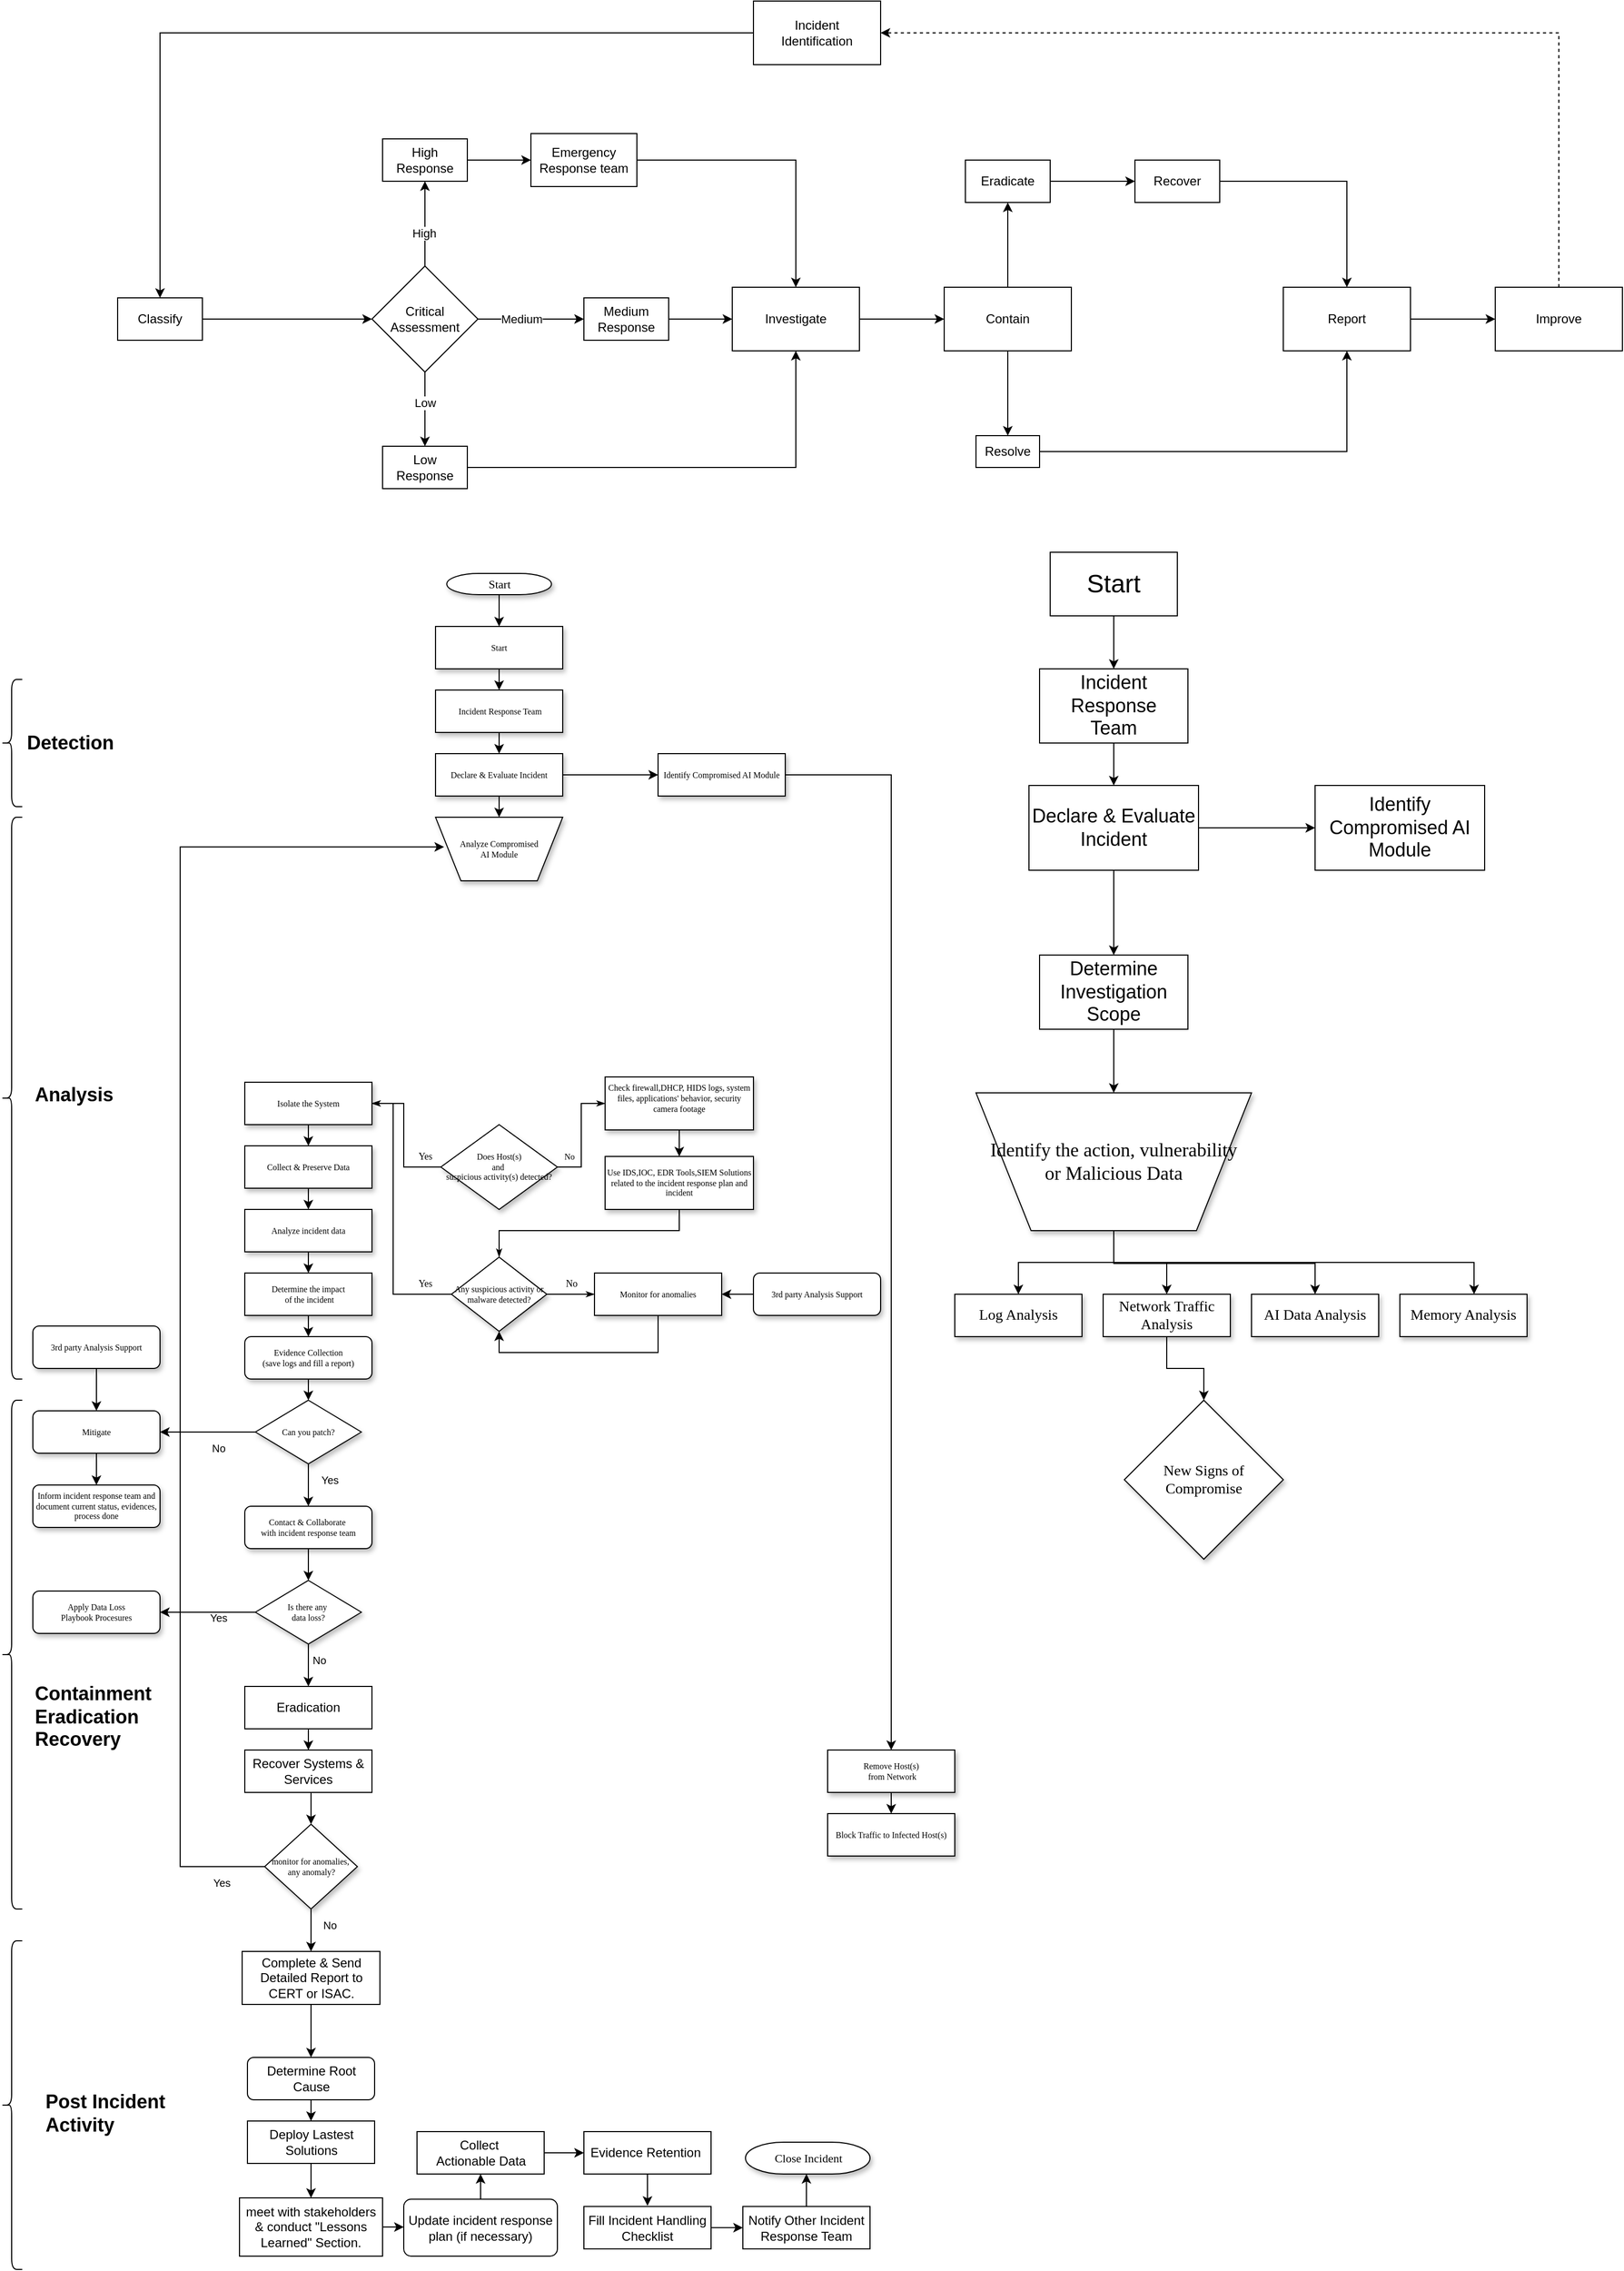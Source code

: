 <mxfile version="22.1.5" type="github">
  <diagram name="Page-1" id="3oRTwqISSOKy9MOM9xWJ">
    <mxGraphModel dx="1771" dy="1481" grid="1" gridSize="10" guides="1" tooltips="1" connect="1" arrows="1" fold="1" page="1" pageScale="1" pageWidth="850" pageHeight="1100" math="0" shadow="0">
      <root>
        <mxCell id="0" />
        <mxCell id="1" parent="0" />
        <mxCell id="lcPYuuhz_WvnnKhGVCEH-3" value="" style="edgeStyle=orthogonalEdgeStyle;rounded=0;orthogonalLoop=1;jettySize=auto;html=1;" edge="1" parent="1" source="lcPYuuhz_WvnnKhGVCEH-1" target="lcPYuuhz_WvnnKhGVCEH-2">
          <mxGeometry relative="1" as="geometry" />
        </mxCell>
        <mxCell id="lcPYuuhz_WvnnKhGVCEH-1" value="Classify" style="rounded=0;whiteSpace=wrap;html=1;" vertex="1" parent="1">
          <mxGeometry x="40" y="-170" width="80" height="40" as="geometry" />
        </mxCell>
        <mxCell id="lcPYuuhz_WvnnKhGVCEH-5" value="" style="edgeStyle=orthogonalEdgeStyle;rounded=0;orthogonalLoop=1;jettySize=auto;html=1;" edge="1" parent="1" source="lcPYuuhz_WvnnKhGVCEH-2" target="lcPYuuhz_WvnnKhGVCEH-4">
          <mxGeometry relative="1" as="geometry" />
        </mxCell>
        <mxCell id="lcPYuuhz_WvnnKhGVCEH-8" value="High" style="edgeLabel;html=1;align=center;verticalAlign=middle;resizable=0;points=[];" vertex="1" connectable="0" parent="lcPYuuhz_WvnnKhGVCEH-5">
          <mxGeometry x="-0.225" y="1" relative="1" as="geometry">
            <mxPoint as="offset" />
          </mxGeometry>
        </mxCell>
        <mxCell id="lcPYuuhz_WvnnKhGVCEH-10" value="" style="edgeStyle=orthogonalEdgeStyle;rounded=0;orthogonalLoop=1;jettySize=auto;html=1;" edge="1" parent="1" source="lcPYuuhz_WvnnKhGVCEH-2" target="lcPYuuhz_WvnnKhGVCEH-9">
          <mxGeometry relative="1" as="geometry" />
        </mxCell>
        <mxCell id="lcPYuuhz_WvnnKhGVCEH-11" value="Medium" style="edgeLabel;html=1;align=center;verticalAlign=middle;resizable=0;points=[];" vertex="1" connectable="0" parent="lcPYuuhz_WvnnKhGVCEH-10">
          <mxGeometry x="-0.33" y="-1" relative="1" as="geometry">
            <mxPoint x="7" y="-1" as="offset" />
          </mxGeometry>
        </mxCell>
        <mxCell id="lcPYuuhz_WvnnKhGVCEH-15" value="" style="edgeStyle=orthogonalEdgeStyle;rounded=0;orthogonalLoop=1;jettySize=auto;html=1;" edge="1" parent="1" source="lcPYuuhz_WvnnKhGVCEH-2" target="lcPYuuhz_WvnnKhGVCEH-14">
          <mxGeometry relative="1" as="geometry" />
        </mxCell>
        <mxCell id="lcPYuuhz_WvnnKhGVCEH-16" value="Low" style="edgeLabel;html=1;align=center;verticalAlign=middle;resizable=0;points=[];" vertex="1" connectable="0" parent="lcPYuuhz_WvnnKhGVCEH-15">
          <mxGeometry x="-0.174" relative="1" as="geometry">
            <mxPoint as="offset" />
          </mxGeometry>
        </mxCell>
        <mxCell id="lcPYuuhz_WvnnKhGVCEH-2" value="Critical Assessment" style="rhombus;whiteSpace=wrap;html=1;rounded=0;" vertex="1" parent="1">
          <mxGeometry x="280" y="-200" width="100" height="100" as="geometry" />
        </mxCell>
        <mxCell id="lcPYuuhz_WvnnKhGVCEH-7" value="" style="edgeStyle=orthogonalEdgeStyle;rounded=0;orthogonalLoop=1;jettySize=auto;html=1;" edge="1" parent="1" source="lcPYuuhz_WvnnKhGVCEH-4" target="lcPYuuhz_WvnnKhGVCEH-6">
          <mxGeometry relative="1" as="geometry" />
        </mxCell>
        <mxCell id="lcPYuuhz_WvnnKhGVCEH-4" value="High Response" style="whiteSpace=wrap;html=1;rounded=0;" vertex="1" parent="1">
          <mxGeometry x="290" y="-320" width="80" height="40" as="geometry" />
        </mxCell>
        <mxCell id="lcPYuuhz_WvnnKhGVCEH-19" style="edgeStyle=orthogonalEdgeStyle;rounded=0;orthogonalLoop=1;jettySize=auto;html=1;entryX=0.5;entryY=0;entryDx=0;entryDy=0;" edge="1" parent="1" source="lcPYuuhz_WvnnKhGVCEH-6" target="lcPYuuhz_WvnnKhGVCEH-17">
          <mxGeometry relative="1" as="geometry" />
        </mxCell>
        <mxCell id="lcPYuuhz_WvnnKhGVCEH-6" value="Emergency Response team" style="whiteSpace=wrap;html=1;rounded=0;" vertex="1" parent="1">
          <mxGeometry x="430" y="-325" width="100" height="50" as="geometry" />
        </mxCell>
        <mxCell id="lcPYuuhz_WvnnKhGVCEH-18" value="" style="edgeStyle=orthogonalEdgeStyle;rounded=0;orthogonalLoop=1;jettySize=auto;html=1;" edge="1" parent="1" source="lcPYuuhz_WvnnKhGVCEH-9" target="lcPYuuhz_WvnnKhGVCEH-17">
          <mxGeometry relative="1" as="geometry" />
        </mxCell>
        <mxCell id="lcPYuuhz_WvnnKhGVCEH-9" value="Medium Response" style="whiteSpace=wrap;html=1;rounded=0;" vertex="1" parent="1">
          <mxGeometry x="480" y="-170" width="80" height="40" as="geometry" />
        </mxCell>
        <mxCell id="lcPYuuhz_WvnnKhGVCEH-20" style="edgeStyle=orthogonalEdgeStyle;rounded=0;orthogonalLoop=1;jettySize=auto;html=1;entryX=0.5;entryY=1;entryDx=0;entryDy=0;" edge="1" parent="1" source="lcPYuuhz_WvnnKhGVCEH-14" target="lcPYuuhz_WvnnKhGVCEH-17">
          <mxGeometry relative="1" as="geometry" />
        </mxCell>
        <mxCell id="lcPYuuhz_WvnnKhGVCEH-14" value="Low Response" style="whiteSpace=wrap;html=1;rounded=0;" vertex="1" parent="1">
          <mxGeometry x="290" y="-30" width="80" height="40" as="geometry" />
        </mxCell>
        <mxCell id="lcPYuuhz_WvnnKhGVCEH-22" value="" style="edgeStyle=orthogonalEdgeStyle;rounded=0;orthogonalLoop=1;jettySize=auto;html=1;" edge="1" parent="1" source="lcPYuuhz_WvnnKhGVCEH-17" target="lcPYuuhz_WvnnKhGVCEH-21">
          <mxGeometry relative="1" as="geometry" />
        </mxCell>
        <mxCell id="lcPYuuhz_WvnnKhGVCEH-17" value="Investigate" style="whiteSpace=wrap;html=1;rounded=0;" vertex="1" parent="1">
          <mxGeometry x="620" y="-180" width="120" height="60" as="geometry" />
        </mxCell>
        <mxCell id="lcPYuuhz_WvnnKhGVCEH-24" value="" style="edgeStyle=orthogonalEdgeStyle;rounded=0;orthogonalLoop=1;jettySize=auto;html=1;" edge="1" parent="1" source="lcPYuuhz_WvnnKhGVCEH-21" target="lcPYuuhz_WvnnKhGVCEH-23">
          <mxGeometry relative="1" as="geometry" />
        </mxCell>
        <mxCell id="lcPYuuhz_WvnnKhGVCEH-26" value="" style="edgeStyle=orthogonalEdgeStyle;rounded=0;orthogonalLoop=1;jettySize=auto;html=1;" edge="1" parent="1" source="lcPYuuhz_WvnnKhGVCEH-21" target="lcPYuuhz_WvnnKhGVCEH-25">
          <mxGeometry relative="1" as="geometry" />
        </mxCell>
        <mxCell id="lcPYuuhz_WvnnKhGVCEH-21" value="Contain" style="whiteSpace=wrap;html=1;rounded=0;" vertex="1" parent="1">
          <mxGeometry x="820" y="-180" width="120" height="60" as="geometry" />
        </mxCell>
        <mxCell id="lcPYuuhz_WvnnKhGVCEH-31" value="" style="edgeStyle=orthogonalEdgeStyle;rounded=0;orthogonalLoop=1;jettySize=auto;html=1;" edge="1" parent="1" source="lcPYuuhz_WvnnKhGVCEH-23" target="lcPYuuhz_WvnnKhGVCEH-30">
          <mxGeometry relative="1" as="geometry" />
        </mxCell>
        <mxCell id="lcPYuuhz_WvnnKhGVCEH-23" value="Eradicate" style="whiteSpace=wrap;html=1;rounded=0;" vertex="1" parent="1">
          <mxGeometry x="840" y="-300" width="80" height="40" as="geometry" />
        </mxCell>
        <mxCell id="lcPYuuhz_WvnnKhGVCEH-28" value="" style="edgeStyle=orthogonalEdgeStyle;rounded=0;orthogonalLoop=1;jettySize=auto;html=1;" edge="1" parent="1" source="lcPYuuhz_WvnnKhGVCEH-25" target="lcPYuuhz_WvnnKhGVCEH-27">
          <mxGeometry relative="1" as="geometry" />
        </mxCell>
        <mxCell id="lcPYuuhz_WvnnKhGVCEH-25" value="Resolve" style="whiteSpace=wrap;html=1;rounded=0;" vertex="1" parent="1">
          <mxGeometry x="850" y="-40" width="60" height="30" as="geometry" />
        </mxCell>
        <mxCell id="lcPYuuhz_WvnnKhGVCEH-34" value="" style="edgeStyle=orthogonalEdgeStyle;rounded=0;orthogonalLoop=1;jettySize=auto;html=1;" edge="1" parent="1" source="lcPYuuhz_WvnnKhGVCEH-27" target="lcPYuuhz_WvnnKhGVCEH-33">
          <mxGeometry relative="1" as="geometry" />
        </mxCell>
        <mxCell id="lcPYuuhz_WvnnKhGVCEH-27" value="Report" style="whiteSpace=wrap;html=1;rounded=0;" vertex="1" parent="1">
          <mxGeometry x="1140" y="-180" width="120" height="60" as="geometry" />
        </mxCell>
        <mxCell id="lcPYuuhz_WvnnKhGVCEH-32" style="edgeStyle=orthogonalEdgeStyle;rounded=0;orthogonalLoop=1;jettySize=auto;html=1;entryX=0.5;entryY=0;entryDx=0;entryDy=0;" edge="1" parent="1" source="lcPYuuhz_WvnnKhGVCEH-30" target="lcPYuuhz_WvnnKhGVCEH-27">
          <mxGeometry relative="1" as="geometry" />
        </mxCell>
        <mxCell id="lcPYuuhz_WvnnKhGVCEH-30" value="Recover" style="whiteSpace=wrap;html=1;rounded=0;" vertex="1" parent="1">
          <mxGeometry x="1000" y="-300" width="80" height="40" as="geometry" />
        </mxCell>
        <mxCell id="lcPYuuhz_WvnnKhGVCEH-36" value="" style="edgeStyle=orthogonalEdgeStyle;rounded=0;orthogonalLoop=1;jettySize=auto;html=1;dashed=1;" edge="1" parent="1" source="lcPYuuhz_WvnnKhGVCEH-33" target="lcPYuuhz_WvnnKhGVCEH-35">
          <mxGeometry relative="1" as="geometry">
            <Array as="points">
              <mxPoint x="1400" y="-420" />
            </Array>
          </mxGeometry>
        </mxCell>
        <mxCell id="lcPYuuhz_WvnnKhGVCEH-33" value="Improve" style="whiteSpace=wrap;html=1;rounded=0;" vertex="1" parent="1">
          <mxGeometry x="1340" y="-180" width="120" height="60" as="geometry" />
        </mxCell>
        <mxCell id="lcPYuuhz_WvnnKhGVCEH-37" style="edgeStyle=orthogonalEdgeStyle;rounded=0;orthogonalLoop=1;jettySize=auto;html=1;entryX=0.5;entryY=0;entryDx=0;entryDy=0;" edge="1" parent="1" source="lcPYuuhz_WvnnKhGVCEH-35" target="lcPYuuhz_WvnnKhGVCEH-1">
          <mxGeometry relative="1" as="geometry" />
        </mxCell>
        <mxCell id="lcPYuuhz_WvnnKhGVCEH-35" value="Incident &lt;br&gt;Identification" style="whiteSpace=wrap;html=1;rounded=0;" vertex="1" parent="1">
          <mxGeometry x="640" y="-450" width="120" height="60" as="geometry" />
        </mxCell>
        <mxCell id="lcPYuuhz_WvnnKhGVCEH-161" style="edgeStyle=orthogonalEdgeStyle;rounded=0;orthogonalLoop=1;jettySize=auto;html=1;exitX=0.5;exitY=1;exitDx=0;exitDy=0;" edge="1" parent="1" source="lcPYuuhz_WvnnKhGVCEH-39" target="lcPYuuhz_WvnnKhGVCEH-106">
          <mxGeometry relative="1" as="geometry">
            <mxPoint x="1130" y="740" as="sourcePoint" />
          </mxGeometry>
        </mxCell>
        <mxCell id="lcPYuuhz_WvnnKhGVCEH-39" value="&lt;font style=&quot;font-size: 18px;&quot;&gt;Identify the action, vulnerability &lt;br&gt;or Malicious Data&lt;/font&gt;" style="shape=trapezoid;whiteSpace=wrap;html=1;rounded=0;shadow=1;labelBackgroundColor=none;strokeWidth=1;fontFamily=Verdana;fontSize=8;align=center;flipV=1;" vertex="1" parent="1">
          <mxGeometry x="850" y="580" width="260" height="130" as="geometry" />
        </mxCell>
        <mxCell id="lcPYuuhz_WvnnKhGVCEH-40" style="edgeStyle=orthogonalEdgeStyle;rounded=0;orthogonalLoop=1;jettySize=auto;html=1;exitX=0.5;exitY=1;exitDx=0;exitDy=0;entryX=0.5;entryY=0;entryDx=0;entryDy=0;" edge="1" parent="1" source="lcPYuuhz_WvnnKhGVCEH-41" target="lcPYuuhz_WvnnKhGVCEH-44">
          <mxGeometry relative="1" as="geometry" />
        </mxCell>
        <mxCell id="lcPYuuhz_WvnnKhGVCEH-41" value="&amp;nbsp;Incident Response Team" style="rounded=0;whiteSpace=wrap;html=1;shadow=1;labelBackgroundColor=none;strokeWidth=1;fontFamily=Verdana;fontSize=8;align=center;" vertex="1" parent="1">
          <mxGeometry x="340" y="200" width="120" height="40" as="geometry" />
        </mxCell>
        <mxCell id="lcPYuuhz_WvnnKhGVCEH-42" style="edgeStyle=orthogonalEdgeStyle;rounded=0;orthogonalLoop=1;jettySize=auto;html=1;exitX=0.5;exitY=1;exitDx=0;exitDy=0;entryX=0.5;entryY=0;entryDx=0;entryDy=0;" edge="1" parent="1" source="lcPYuuhz_WvnnKhGVCEH-44" target="lcPYuuhz_WvnnKhGVCEH-117">
          <mxGeometry relative="1" as="geometry" />
        </mxCell>
        <mxCell id="lcPYuuhz_WvnnKhGVCEH-43" style="edgeStyle=orthogonalEdgeStyle;rounded=0;orthogonalLoop=1;jettySize=auto;html=1;exitX=1;exitY=0.5;exitDx=0;exitDy=0;entryX=0;entryY=0.5;entryDx=0;entryDy=0;" edge="1" parent="1" source="lcPYuuhz_WvnnKhGVCEH-44" target="lcPYuuhz_WvnnKhGVCEH-121">
          <mxGeometry relative="1" as="geometry" />
        </mxCell>
        <mxCell id="lcPYuuhz_WvnnKhGVCEH-44" value="Declare &amp;amp; Evaluate Incident" style="whiteSpace=wrap;html=1;rounded=0;shadow=1;labelBackgroundColor=none;strokeWidth=1;fontFamily=Verdana;fontSize=8;align=center;" vertex="1" parent="1">
          <mxGeometry x="340" y="260" width="120" height="40" as="geometry" />
        </mxCell>
        <mxCell id="lcPYuuhz_WvnnKhGVCEH-45" value="No" style="edgeStyle=orthogonalEdgeStyle;rounded=0;html=1;labelBackgroundColor=none;startSize=5;endArrow=classicThin;endFill=1;endSize=5;jettySize=auto;orthogonalLoop=1;strokeWidth=1;fontFamily=Verdana;fontSize=8" edge="1" parent="1" source="lcPYuuhz_WvnnKhGVCEH-46" target="lcPYuuhz_WvnnKhGVCEH-49">
          <mxGeometry x="-0.8" y="10" relative="1" as="geometry">
            <mxPoint as="offset" />
          </mxGeometry>
        </mxCell>
        <mxCell id="lcPYuuhz_WvnnKhGVCEH-46" value="Does Host(s) &lt;br&gt;and&amp;nbsp;&lt;br&gt;suspicious activity(s) detected?" style="rhombus;whiteSpace=wrap;html=1;rounded=0;shadow=1;labelBackgroundColor=none;strokeWidth=1;fontFamily=Verdana;fontSize=8;align=center;" vertex="1" parent="1">
          <mxGeometry x="345" y="610" width="110" height="80" as="geometry" />
        </mxCell>
        <mxCell id="lcPYuuhz_WvnnKhGVCEH-47" style="edgeStyle=orthogonalEdgeStyle;rounded=0;html=1;labelBackgroundColor=none;startSize=5;endArrow=classicThin;endFill=1;endSize=5;jettySize=auto;orthogonalLoop=1;strokeWidth=1;fontFamily=Verdana;fontSize=8;exitX=0.5;exitY=1;exitDx=0;exitDy=0;entryX=0.5;entryY=0;entryDx=0;entryDy=0;" edge="1" parent="1" source="lcPYuuhz_WvnnKhGVCEH-126" target="lcPYuuhz_WvnnKhGVCEH-52">
          <mxGeometry relative="1" as="geometry">
            <Array as="points">
              <mxPoint x="570" y="710" />
              <mxPoint x="400" y="710" />
            </Array>
          </mxGeometry>
        </mxCell>
        <mxCell id="lcPYuuhz_WvnnKhGVCEH-48" style="edgeStyle=orthogonalEdgeStyle;rounded=0;orthogonalLoop=1;jettySize=auto;html=1;exitX=0.5;exitY=1;exitDx=0;exitDy=0;entryX=0.5;entryY=0;entryDx=0;entryDy=0;" edge="1" parent="1" source="lcPYuuhz_WvnnKhGVCEH-49" target="lcPYuuhz_WvnnKhGVCEH-126">
          <mxGeometry relative="1" as="geometry" />
        </mxCell>
        <mxCell id="lcPYuuhz_WvnnKhGVCEH-49" value="Check firewall,DHCP, HIDS logs, system files, applications&#39; behavior, security camera footage&lt;div&gt;&lt;br&gt;&lt;/div&gt;" style="whiteSpace=wrap;html=1;rounded=0;shadow=1;labelBackgroundColor=none;strokeWidth=1;fontFamily=Verdana;fontSize=8;align=center;" vertex="1" parent="1">
          <mxGeometry x="500" y="565" width="140" height="50" as="geometry" />
        </mxCell>
        <mxCell id="lcPYuuhz_WvnnKhGVCEH-50" value="&lt;font style=&quot;font-size: 9px;&quot;&gt;No&lt;/font&gt;" style="edgeStyle=orthogonalEdgeStyle;rounded=0;html=1;labelBackgroundColor=none;startSize=5;endArrow=classicThin;endFill=1;endSize=5;jettySize=auto;orthogonalLoop=1;strokeWidth=1;fontFamily=Verdana;fontSize=8" edge="1" parent="1" source="lcPYuuhz_WvnnKhGVCEH-52" target="lcPYuuhz_WvnnKhGVCEH-54">
          <mxGeometry y="10" relative="1" as="geometry">
            <mxPoint as="offset" />
          </mxGeometry>
        </mxCell>
        <mxCell id="lcPYuuhz_WvnnKhGVCEH-51" value="&lt;font style=&quot;font-size: 9px;&quot;&gt;Yes&lt;/font&gt;" style="edgeStyle=orthogonalEdgeStyle;rounded=0;html=1;labelBackgroundColor=none;startSize=5;endArrow=classicThin;endFill=1;endSize=5;jettySize=auto;orthogonalLoop=1;strokeWidth=1;fontFamily=Verdana;fontSize=8;entryX=1;entryY=0.5;entryDx=0;entryDy=0;exitX=0;exitY=0.5;exitDx=0;exitDy=0;" edge="1" parent="1" source="lcPYuuhz_WvnnKhGVCEH-52" target="lcPYuuhz_WvnnKhGVCEH-102">
          <mxGeometry x="-0.804" y="-10" relative="1" as="geometry">
            <mxPoint as="offset" />
            <mxPoint x="345" y="770" as="sourcePoint" />
            <mxPoint x="280" y="590" as="targetPoint" />
            <Array as="points">
              <mxPoint x="300" y="770" />
              <mxPoint x="300" y="590" />
            </Array>
          </mxGeometry>
        </mxCell>
        <mxCell id="lcPYuuhz_WvnnKhGVCEH-52" value="&lt;div&gt;Any suspicious activity or malware detected?&lt;br&gt;&lt;/div&gt;" style="rhombus;whiteSpace=wrap;html=1;rounded=0;shadow=1;labelBackgroundColor=none;strokeWidth=1;fontFamily=Verdana;fontSize=8;align=center;" vertex="1" parent="1">
          <mxGeometry x="355" y="735" width="90" height="70" as="geometry" />
        </mxCell>
        <mxCell id="lcPYuuhz_WvnnKhGVCEH-53" style="edgeStyle=orthogonalEdgeStyle;rounded=0;orthogonalLoop=1;jettySize=auto;html=1;entryX=0.5;entryY=1;entryDx=0;entryDy=0;exitX=0.5;exitY=1;exitDx=0;exitDy=0;" edge="1" parent="1" source="lcPYuuhz_WvnnKhGVCEH-54" target="lcPYuuhz_WvnnKhGVCEH-52">
          <mxGeometry relative="1" as="geometry">
            <mxPoint x="550" y="826" as="sourcePoint" />
            <mxPoint x="385" y="860" as="targetPoint" />
          </mxGeometry>
        </mxCell>
        <mxCell id="lcPYuuhz_WvnnKhGVCEH-54" value="Monitor for anomalies" style="whiteSpace=wrap;html=1;rounded=0;shadow=1;labelBackgroundColor=none;strokeWidth=1;fontFamily=Verdana;fontSize=8;align=center;" vertex="1" parent="1">
          <mxGeometry x="490" y="750" width="120" height="40" as="geometry" />
        </mxCell>
        <mxCell id="lcPYuuhz_WvnnKhGVCEH-55" style="edgeStyle=orthogonalEdgeStyle;rounded=0;orthogonalLoop=1;jettySize=auto;html=1;exitX=0;exitY=0.5;exitDx=0;exitDy=0;entryX=0.067;entryY=0.533;entryDx=0;entryDy=0;entryPerimeter=0;" edge="1" parent="1" source="lcPYuuhz_WvnnKhGVCEH-56" target="lcPYuuhz_WvnnKhGVCEH-117">
          <mxGeometry relative="1" as="geometry">
            <mxPoint x="300" y="392.49" as="targetPoint" />
            <mxPoint x="173.96" y="1347.5" as="sourcePoint" />
            <Array as="points">
              <mxPoint x="99" y="1310" />
              <mxPoint x="99" y="348" />
            </Array>
          </mxGeometry>
        </mxCell>
        <mxCell id="lcPYuuhz_WvnnKhGVCEH-56" value="monitor for anomalies,&amp;nbsp;&lt;br&gt;any anomaly?" style="rhombus;whiteSpace=wrap;html=1;rounded=0;shadow=1;labelBackgroundColor=none;strokeWidth=1;fontFamily=Verdana;fontSize=8;align=center;" vertex="1" parent="1">
          <mxGeometry x="178.75" y="1270" width="87.5" height="80" as="geometry" />
        </mxCell>
        <mxCell id="lcPYuuhz_WvnnKhGVCEH-57" value="&lt;font style=&quot;font-size: 11px;&quot;&gt;Close Incident&lt;/font&gt;" style="strokeWidth=1;html=1;shape=mxgraph.flowchart.terminator;whiteSpace=wrap;rounded=0;shadow=1;labelBackgroundColor=none;fontFamily=Verdana;fontSize=8;align=center;" vertex="1" parent="1">
          <mxGeometry x="632.5" y="1570" width="117.5" height="30" as="geometry" />
        </mxCell>
        <mxCell id="lcPYuuhz_WvnnKhGVCEH-58" style="edgeStyle=orthogonalEdgeStyle;rounded=0;orthogonalLoop=1;jettySize=auto;html=1;exitX=1;exitY=0.5;exitDx=0;exitDy=0;entryX=0;entryY=0.5;entryDx=0;entryDy=0;" edge="1" parent="1" source="lcPYuuhz_WvnnKhGVCEH-59" target="lcPYuuhz_WvnnKhGVCEH-130">
          <mxGeometry relative="1" as="geometry" />
        </mxCell>
        <mxCell id="lcPYuuhz_WvnnKhGVCEH-59" value="Collect&amp;nbsp;&lt;br&gt;Actionable Data" style="rounded=1;whiteSpace=wrap;html=1;arcSize=0;" vertex="1" parent="1">
          <mxGeometry x="322.5" y="1560" width="120" height="40" as="geometry" />
        </mxCell>
        <mxCell id="lcPYuuhz_WvnnKhGVCEH-60" style="edgeStyle=orthogonalEdgeStyle;rounded=0;orthogonalLoop=1;jettySize=auto;html=1;exitX=1;exitY=0.5;exitDx=0;exitDy=0;" edge="1" parent="1" source="lcPYuuhz_WvnnKhGVCEH-61">
          <mxGeometry relative="1" as="geometry">
            <mxPoint x="310" y="1650" as="targetPoint" />
          </mxGeometry>
        </mxCell>
        <mxCell id="lcPYuuhz_WvnnKhGVCEH-61" value="meet with stakeholders &amp;amp; conduct &quot;Lessons Learned&quot; Section." style="rounded=1;whiteSpace=wrap;html=1;arcSize=0;" vertex="1" parent="1">
          <mxGeometry x="155" y="1622.5" width="135" height="55" as="geometry" />
        </mxCell>
        <mxCell id="lcPYuuhz_WvnnKhGVCEH-62" style="edgeStyle=orthogonalEdgeStyle;rounded=0;orthogonalLoop=1;jettySize=auto;html=1;exitX=0.5;exitY=0;exitDx=0;exitDy=0;entryX=0.5;entryY=1;entryDx=0;entryDy=0;" edge="1" parent="1" source="lcPYuuhz_WvnnKhGVCEH-63" target="lcPYuuhz_WvnnKhGVCEH-59">
          <mxGeometry relative="1" as="geometry" />
        </mxCell>
        <mxCell id="lcPYuuhz_WvnnKhGVCEH-63" value="Update incident response plan (if necessary)" style="rounded=1;whiteSpace=wrap;html=1;arcSize=13;" vertex="1" parent="1">
          <mxGeometry x="310" y="1623.75" width="145" height="53.75" as="geometry" />
        </mxCell>
        <mxCell id="lcPYuuhz_WvnnKhGVCEH-64" style="edgeStyle=orthogonalEdgeStyle;rounded=0;orthogonalLoop=1;jettySize=auto;html=1;entryX=0.5;entryY=0;entryDx=0;entryDy=0;" edge="1" parent="1" source="lcPYuuhz_WvnnKhGVCEH-65" target="lcPYuuhz_WvnnKhGVCEH-67">
          <mxGeometry relative="1" as="geometry" />
        </mxCell>
        <mxCell id="lcPYuuhz_WvnnKhGVCEH-65" value="Determine Root Cause" style="rounded=1;whiteSpace=wrap;html=1;" vertex="1" parent="1">
          <mxGeometry x="162.5" y="1490" width="120" height="40" as="geometry" />
        </mxCell>
        <mxCell id="lcPYuuhz_WvnnKhGVCEH-66" style="edgeStyle=orthogonalEdgeStyle;rounded=0;orthogonalLoop=1;jettySize=auto;html=1;exitX=0.5;exitY=1;exitDx=0;exitDy=0;entryX=0.5;entryY=0;entryDx=0;entryDy=0;" edge="1" parent="1" source="lcPYuuhz_WvnnKhGVCEH-67" target="lcPYuuhz_WvnnKhGVCEH-61">
          <mxGeometry relative="1" as="geometry" />
        </mxCell>
        <mxCell id="lcPYuuhz_WvnnKhGVCEH-67" value="Deploy Lastest Solutions" style="rounded=1;whiteSpace=wrap;html=1;arcSize=0;" vertex="1" parent="1">
          <mxGeometry x="162.5" y="1550" width="120" height="40" as="geometry" />
        </mxCell>
        <mxCell id="lcPYuuhz_WvnnKhGVCEH-68" style="edgeStyle=orthogonalEdgeStyle;rounded=0;orthogonalLoop=1;jettySize=auto;html=1;entryX=0.5;entryY=0;entryDx=0;entryDy=0;" edge="1" parent="1" source="lcPYuuhz_WvnnKhGVCEH-128" target="lcPYuuhz_WvnnKhGVCEH-65">
          <mxGeometry relative="1" as="geometry" />
        </mxCell>
        <mxCell id="lcPYuuhz_WvnnKhGVCEH-69" value="&lt;font style=&quot;font-size: 10px;&quot;&gt;No&lt;/font&gt;" style="text;html=1;align=center;verticalAlign=middle;resizable=0;points=[];autosize=1;strokeColor=none;fillColor=none;" vertex="1" parent="1">
          <mxGeometry x="220" y="1350" width="40" height="30" as="geometry" />
        </mxCell>
        <mxCell id="lcPYuuhz_WvnnKhGVCEH-70" value="&lt;font style=&quot;font-size: 10px;&quot;&gt;Yes&lt;/font&gt;" style="text;html=1;align=center;verticalAlign=middle;resizable=0;points=[];autosize=1;strokeColor=none;fillColor=none;" vertex="1" parent="1">
          <mxGeometry x="117.5" y="1310" width="40" height="30" as="geometry" />
        </mxCell>
        <mxCell id="lcPYuuhz_WvnnKhGVCEH-71" style="edgeStyle=orthogonalEdgeStyle;rounded=0;orthogonalLoop=1;jettySize=auto;html=1;exitX=0.5;exitY=1;exitDx=0;exitDy=0;entryX=0.5;entryY=0;entryDx=0;entryDy=0;" edge="1" parent="1" source="lcPYuuhz_WvnnKhGVCEH-72" target="lcPYuuhz_WvnnKhGVCEH-56">
          <mxGeometry relative="1" as="geometry" />
        </mxCell>
        <mxCell id="lcPYuuhz_WvnnKhGVCEH-72" value="Recover Systems &amp;amp; Services" style="rounded=1;whiteSpace=wrap;html=1;arcSize=0;" vertex="1" parent="1">
          <mxGeometry x="160" y="1200" width="120" height="40" as="geometry" />
        </mxCell>
        <mxCell id="lcPYuuhz_WvnnKhGVCEH-73" style="edgeStyle=orthogonalEdgeStyle;rounded=0;orthogonalLoop=1;jettySize=auto;html=1;entryX=0.5;entryY=0;entryDx=0;entryDy=0;" edge="1" parent="1" source="lcPYuuhz_WvnnKhGVCEH-74" target="lcPYuuhz_WvnnKhGVCEH-72">
          <mxGeometry relative="1" as="geometry" />
        </mxCell>
        <mxCell id="lcPYuuhz_WvnnKhGVCEH-74" value="Eradication" style="rounded=1;whiteSpace=wrap;html=1;arcSize=0;" vertex="1" parent="1">
          <mxGeometry x="160" y="1140" width="120" height="40" as="geometry" />
        </mxCell>
        <mxCell id="lcPYuuhz_WvnnKhGVCEH-75" style="edgeStyle=orthogonalEdgeStyle;rounded=0;orthogonalLoop=1;jettySize=auto;html=1;exitX=0.5;exitY=1;exitDx=0;exitDy=0;entryX=0.5;entryY=0;entryDx=0;entryDy=0;" edge="1" parent="1" source="lcPYuuhz_WvnnKhGVCEH-77" target="lcPYuuhz_WvnnKhGVCEH-74">
          <mxGeometry relative="1" as="geometry" />
        </mxCell>
        <mxCell id="lcPYuuhz_WvnnKhGVCEH-76" style="edgeStyle=orthogonalEdgeStyle;rounded=0;orthogonalLoop=1;jettySize=auto;html=1;exitX=0;exitY=0.5;exitDx=0;exitDy=0;entryX=1;entryY=0.5;entryDx=0;entryDy=0;" edge="1" parent="1" source="lcPYuuhz_WvnnKhGVCEH-77" target="lcPYuuhz_WvnnKhGVCEH-80">
          <mxGeometry relative="1" as="geometry" />
        </mxCell>
        <mxCell id="lcPYuuhz_WvnnKhGVCEH-77" value="Is there any&amp;nbsp;&lt;br&gt;data loss?" style="rhombus;whiteSpace=wrap;html=1;rounded=0;shadow=1;labelBackgroundColor=none;strokeWidth=1;fontFamily=Verdana;fontSize=8;align=center;" vertex="1" parent="1">
          <mxGeometry x="170" y="1040" width="100" height="60" as="geometry" />
        </mxCell>
        <mxCell id="lcPYuuhz_WvnnKhGVCEH-78" value="&lt;font style=&quot;font-size: 10px;&quot;&gt;No&lt;/font&gt;" style="text;html=1;align=center;verticalAlign=middle;resizable=0;points=[];autosize=1;strokeColor=none;fillColor=none;" vertex="1" parent="1">
          <mxGeometry x="210" y="1100" width="40" height="30" as="geometry" />
        </mxCell>
        <mxCell id="lcPYuuhz_WvnnKhGVCEH-79" value="&lt;font style=&quot;font-size: 10px;&quot;&gt;Yes&lt;/font&gt;" style="text;html=1;align=center;verticalAlign=middle;resizable=0;points=[];autosize=1;strokeColor=none;fillColor=none;" vertex="1" parent="1">
          <mxGeometry x="115" y="1060" width="40" height="30" as="geometry" />
        </mxCell>
        <mxCell id="lcPYuuhz_WvnnKhGVCEH-80" value="Apply Data Loss &lt;br&gt;Playbook&amp;nbsp;Procesures" style="rounded=1;whiteSpace=wrap;html=1;shadow=1;labelBackgroundColor=none;strokeWidth=1;fontFamily=Verdana;fontSize=8;align=center;" vertex="1" parent="1">
          <mxGeometry x="-40" y="1050" width="120" height="40" as="geometry" />
        </mxCell>
        <mxCell id="lcPYuuhz_WvnnKhGVCEH-81" style="edgeStyle=orthogonalEdgeStyle;rounded=0;orthogonalLoop=1;jettySize=auto;html=1;exitX=0.5;exitY=1;exitDx=0;exitDy=0;entryX=0.5;entryY=0;entryDx=0;entryDy=0;" edge="1" parent="1" source="lcPYuuhz_WvnnKhGVCEH-82" target="lcPYuuhz_WvnnKhGVCEH-77">
          <mxGeometry relative="1" as="geometry">
            <mxPoint x="220" y="1030" as="targetPoint" />
          </mxGeometry>
        </mxCell>
        <mxCell id="lcPYuuhz_WvnnKhGVCEH-82" value="Contact &amp;amp; Collaborate&amp;nbsp;&lt;br&gt;with incident response team" style="rounded=1;whiteSpace=wrap;html=1;shadow=1;labelBackgroundColor=none;strokeWidth=1;fontFamily=Verdana;fontSize=8;align=center;" vertex="1" parent="1">
          <mxGeometry x="160" y="970" width="120" height="40" as="geometry" />
        </mxCell>
        <mxCell id="lcPYuuhz_WvnnKhGVCEH-83" style="edgeStyle=orthogonalEdgeStyle;rounded=0;orthogonalLoop=1;jettySize=auto;html=1;entryX=0.5;entryY=0;entryDx=0;entryDy=0;" edge="1" parent="1" source="lcPYuuhz_WvnnKhGVCEH-85" target="lcPYuuhz_WvnnKhGVCEH-82">
          <mxGeometry relative="1" as="geometry" />
        </mxCell>
        <mxCell id="lcPYuuhz_WvnnKhGVCEH-84" style="edgeStyle=orthogonalEdgeStyle;rounded=0;orthogonalLoop=1;jettySize=auto;html=1;exitX=0;exitY=0.5;exitDx=0;exitDy=0;entryX=1;entryY=0.5;entryDx=0;entryDy=0;" edge="1" parent="1" source="lcPYuuhz_WvnnKhGVCEH-85" target="lcPYuuhz_WvnnKhGVCEH-89">
          <mxGeometry relative="1" as="geometry" />
        </mxCell>
        <mxCell id="lcPYuuhz_WvnnKhGVCEH-85" value="Can you patch?" style="rhombus;whiteSpace=wrap;html=1;rounded=0;shadow=1;labelBackgroundColor=none;strokeWidth=1;fontFamily=Verdana;fontSize=8;align=center;" vertex="1" parent="1">
          <mxGeometry x="170" y="870" width="100" height="60" as="geometry" />
        </mxCell>
        <mxCell id="lcPYuuhz_WvnnKhGVCEH-86" value="&lt;font style=&quot;font-size: 10px;&quot;&gt;Yes&lt;/font&gt;" style="text;html=1;align=center;verticalAlign=middle;resizable=0;points=[];autosize=1;strokeColor=none;fillColor=none;" vertex="1" parent="1">
          <mxGeometry x="220" y="930" width="40" height="30" as="geometry" />
        </mxCell>
        <mxCell id="lcPYuuhz_WvnnKhGVCEH-87" value="&lt;font style=&quot;font-size: 10px;&quot;&gt;No&lt;/font&gt;" style="text;html=1;align=center;verticalAlign=middle;resizable=0;points=[];autosize=1;strokeColor=none;fillColor=none;" vertex="1" parent="1">
          <mxGeometry x="115" y="900" width="40" height="30" as="geometry" />
        </mxCell>
        <mxCell id="lcPYuuhz_WvnnKhGVCEH-88" style="edgeStyle=orthogonalEdgeStyle;rounded=0;orthogonalLoop=1;jettySize=auto;html=1;exitX=0.5;exitY=1;exitDx=0;exitDy=0;" edge="1" parent="1" source="lcPYuuhz_WvnnKhGVCEH-89">
          <mxGeometry relative="1" as="geometry">
            <mxPoint x="20" y="950" as="targetPoint" />
          </mxGeometry>
        </mxCell>
        <mxCell id="lcPYuuhz_WvnnKhGVCEH-89" value="Mitigate" style="rounded=1;whiteSpace=wrap;html=1;shadow=1;labelBackgroundColor=none;strokeWidth=1;fontFamily=Verdana;fontSize=8;align=center;" vertex="1" parent="1">
          <mxGeometry x="-40" y="880" width="120" height="40" as="geometry" />
        </mxCell>
        <mxCell id="lcPYuuhz_WvnnKhGVCEH-90" style="edgeStyle=orthogonalEdgeStyle;rounded=0;orthogonalLoop=1;jettySize=auto;html=1;exitX=0.5;exitY=1;exitDx=0;exitDy=0;entryX=0.5;entryY=0;entryDx=0;entryDy=0;" edge="1" parent="1" source="lcPYuuhz_WvnnKhGVCEH-91" target="lcPYuuhz_WvnnKhGVCEH-89">
          <mxGeometry relative="1" as="geometry" />
        </mxCell>
        <mxCell id="lcPYuuhz_WvnnKhGVCEH-91" value="3rd party Analysis Support" style="rounded=1;whiteSpace=wrap;html=1;shadow=1;labelBackgroundColor=none;strokeWidth=1;fontFamily=Verdana;fontSize=8;align=center;" vertex="1" parent="1">
          <mxGeometry x="-40" y="800" width="120" height="40" as="geometry" />
        </mxCell>
        <mxCell id="lcPYuuhz_WvnnKhGVCEH-92" value="Inform incident response team and document current status, evidences, process done" style="rounded=1;whiteSpace=wrap;html=1;shadow=1;labelBackgroundColor=none;strokeWidth=1;fontFamily=Verdana;fontSize=8;align=center;" vertex="1" parent="1">
          <mxGeometry x="-40" y="950" width="120" height="40" as="geometry" />
        </mxCell>
        <mxCell id="lcPYuuhz_WvnnKhGVCEH-93" style="edgeStyle=orthogonalEdgeStyle;rounded=0;orthogonalLoop=1;jettySize=auto;html=1;exitX=0.5;exitY=1;exitDx=0;exitDy=0;entryX=0.5;entryY=0;entryDx=0;entryDy=0;" edge="1" parent="1" source="lcPYuuhz_WvnnKhGVCEH-94" target="lcPYuuhz_WvnnKhGVCEH-85">
          <mxGeometry relative="1" as="geometry" />
        </mxCell>
        <mxCell id="lcPYuuhz_WvnnKhGVCEH-94" value="Evidence Collection&lt;br&gt;(save logs and fill a report)" style="rounded=1;whiteSpace=wrap;html=1;shadow=1;labelBackgroundColor=none;strokeWidth=1;fontFamily=Verdana;fontSize=8;align=center;" vertex="1" parent="1">
          <mxGeometry x="160" y="810" width="120" height="40" as="geometry" />
        </mxCell>
        <mxCell id="lcPYuuhz_WvnnKhGVCEH-95" style="edgeStyle=orthogonalEdgeStyle;rounded=0;orthogonalLoop=1;jettySize=auto;html=1;exitX=0.5;exitY=1;exitDx=0;exitDy=0;entryX=0.5;entryY=0;entryDx=0;entryDy=0;" edge="1" parent="1" source="lcPYuuhz_WvnnKhGVCEH-96" target="lcPYuuhz_WvnnKhGVCEH-94">
          <mxGeometry relative="1" as="geometry" />
        </mxCell>
        <mxCell id="lcPYuuhz_WvnnKhGVCEH-96" value="Determine the impact&lt;br&gt;&amp;nbsp;of the incident" style="whiteSpace=wrap;html=1;rounded=0;shadow=1;labelBackgroundColor=none;strokeWidth=1;fontFamily=Verdana;fontSize=8;align=center;" vertex="1" parent="1">
          <mxGeometry x="160" y="750" width="120" height="40" as="geometry" />
        </mxCell>
        <mxCell id="lcPYuuhz_WvnnKhGVCEH-97" style="edgeStyle=orthogonalEdgeStyle;rounded=0;orthogonalLoop=1;jettySize=auto;html=1;exitX=0.5;exitY=1;exitDx=0;exitDy=0;entryX=0.5;entryY=0;entryDx=0;entryDy=0;" edge="1" parent="1" source="lcPYuuhz_WvnnKhGVCEH-98" target="lcPYuuhz_WvnnKhGVCEH-96">
          <mxGeometry relative="1" as="geometry" />
        </mxCell>
        <mxCell id="lcPYuuhz_WvnnKhGVCEH-98" value="Analyze incident data" style="whiteSpace=wrap;html=1;rounded=0;shadow=1;labelBackgroundColor=none;strokeWidth=1;fontFamily=Verdana;fontSize=8;align=center;" vertex="1" parent="1">
          <mxGeometry x="160" y="690" width="120" height="40" as="geometry" />
        </mxCell>
        <mxCell id="lcPYuuhz_WvnnKhGVCEH-99" style="edgeStyle=orthogonalEdgeStyle;rounded=0;orthogonalLoop=1;jettySize=auto;html=1;exitX=0.5;exitY=1;exitDx=0;exitDy=0;entryX=0.5;entryY=0;entryDx=0;entryDy=0;" edge="1" parent="1" source="lcPYuuhz_WvnnKhGVCEH-100" target="lcPYuuhz_WvnnKhGVCEH-98">
          <mxGeometry relative="1" as="geometry" />
        </mxCell>
        <mxCell id="lcPYuuhz_WvnnKhGVCEH-100" value="Collect &amp;amp; Preserve Data" style="whiteSpace=wrap;html=1;rounded=0;shadow=1;labelBackgroundColor=none;strokeWidth=1;fontFamily=Verdana;fontSize=8;align=center;" vertex="1" parent="1">
          <mxGeometry x="160" y="630" width="120" height="40" as="geometry" />
        </mxCell>
        <mxCell id="lcPYuuhz_WvnnKhGVCEH-101" style="edgeStyle=orthogonalEdgeStyle;rounded=0;orthogonalLoop=1;jettySize=auto;html=1;exitX=0.5;exitY=1;exitDx=0;exitDy=0;entryX=0.5;entryY=0;entryDx=0;entryDy=0;" edge="1" parent="1" source="lcPYuuhz_WvnnKhGVCEH-102" target="lcPYuuhz_WvnnKhGVCEH-100">
          <mxGeometry relative="1" as="geometry" />
        </mxCell>
        <mxCell id="lcPYuuhz_WvnnKhGVCEH-102" value="Isolate the System" style="whiteSpace=wrap;html=1;rounded=0;shadow=1;labelBackgroundColor=none;strokeWidth=1;fontFamily=Verdana;fontSize=8;align=center;" vertex="1" parent="1">
          <mxGeometry x="160" y="570" width="120" height="40" as="geometry" />
        </mxCell>
        <mxCell id="lcPYuuhz_WvnnKhGVCEH-103" style="edgeStyle=orthogonalEdgeStyle;rounded=0;orthogonalLoop=1;jettySize=auto;html=1;exitX=0;exitY=0.5;exitDx=0;exitDy=0;entryX=1;entryY=0.5;entryDx=0;entryDy=0;" edge="1" parent="1" source="lcPYuuhz_WvnnKhGVCEH-104" target="lcPYuuhz_WvnnKhGVCEH-54">
          <mxGeometry relative="1" as="geometry" />
        </mxCell>
        <mxCell id="lcPYuuhz_WvnnKhGVCEH-104" value="3rd party Analysis Support" style="rounded=1;whiteSpace=wrap;html=1;shadow=1;labelBackgroundColor=none;strokeWidth=1;fontFamily=Verdana;fontSize=8;align=center;" vertex="1" parent="1">
          <mxGeometry x="640" y="750" width="120" height="40" as="geometry" />
        </mxCell>
        <mxCell id="lcPYuuhz_WvnnKhGVCEH-106" value="&lt;font style=&quot;font-size: 14px;&quot;&gt;Log Analysis&lt;/font&gt;" style="whiteSpace=wrap;html=1;rounded=0;shadow=1;labelBackgroundColor=none;strokeWidth=1;fontFamily=Verdana;fontSize=8;align=center;" vertex="1" parent="1">
          <mxGeometry x="830" y="770" width="120" height="40" as="geometry" />
        </mxCell>
        <mxCell id="lcPYuuhz_WvnnKhGVCEH-162" style="edgeStyle=orthogonalEdgeStyle;rounded=0;orthogonalLoop=1;jettySize=auto;html=1;entryX=0.5;entryY=0;entryDx=0;entryDy=0;exitX=0.5;exitY=1;exitDx=0;exitDy=0;" edge="1" parent="1" source="lcPYuuhz_WvnnKhGVCEH-39" target="lcPYuuhz_WvnnKhGVCEH-108">
          <mxGeometry relative="1" as="geometry">
            <mxPoint x="980" y="710" as="targetPoint" />
            <mxPoint x="1120" y="730" as="sourcePoint" />
          </mxGeometry>
        </mxCell>
        <mxCell id="lcPYuuhz_WvnnKhGVCEH-167" value="" style="edgeStyle=orthogonalEdgeStyle;rounded=0;orthogonalLoop=1;jettySize=auto;html=1;" edge="1" parent="1" source="lcPYuuhz_WvnnKhGVCEH-108" target="lcPYuuhz_WvnnKhGVCEH-166">
          <mxGeometry relative="1" as="geometry" />
        </mxCell>
        <mxCell id="lcPYuuhz_WvnnKhGVCEH-108" value="&lt;font style=&quot;font-size: 14px;&quot;&gt;Network Traffic Analysis&lt;/font&gt;" style="whiteSpace=wrap;html=1;rounded=0;shadow=1;labelBackgroundColor=none;strokeWidth=1;fontFamily=Verdana;fontSize=8;align=center;" vertex="1" parent="1">
          <mxGeometry x="970" y="770" width="120" height="40" as="geometry" />
        </mxCell>
        <mxCell id="lcPYuuhz_WvnnKhGVCEH-163" style="edgeStyle=orthogonalEdgeStyle;rounded=0;orthogonalLoop=1;jettySize=auto;html=1;entryX=0.5;entryY=0;entryDx=0;entryDy=0;exitX=0.5;exitY=1;exitDx=0;exitDy=0;" edge="1" parent="1" source="lcPYuuhz_WvnnKhGVCEH-39" target="lcPYuuhz_WvnnKhGVCEH-110">
          <mxGeometry relative="1" as="geometry">
            <mxPoint x="1170" y="800" as="targetPoint" />
            <mxPoint x="980" y="740" as="sourcePoint" />
            <Array as="points">
              <mxPoint x="980" y="741" />
              <mxPoint x="1170" y="741" />
            </Array>
          </mxGeometry>
        </mxCell>
        <mxCell id="lcPYuuhz_WvnnKhGVCEH-110" value="&lt;font style=&quot;font-size: 14px;&quot;&gt;AI Data Analysis&lt;/font&gt;" style="whiteSpace=wrap;html=1;rounded=0;shadow=1;labelBackgroundColor=none;strokeWidth=1;fontFamily=Verdana;fontSize=8;align=center;" vertex="1" parent="1">
          <mxGeometry x="1110" y="770" width="120" height="40" as="geometry" />
        </mxCell>
        <mxCell id="lcPYuuhz_WvnnKhGVCEH-164" style="edgeStyle=orthogonalEdgeStyle;rounded=0;orthogonalLoop=1;jettySize=auto;html=1;entryX=0.5;entryY=0;entryDx=0;entryDy=0;" edge="1" parent="1">
          <mxGeometry relative="1" as="geometry">
            <mxPoint x="1320" y="770" as="targetPoint" />
            <mxPoint x="980" y="710" as="sourcePoint" />
            <Array as="points">
              <mxPoint x="980" y="710" />
              <mxPoint x="980" y="740" />
              <mxPoint x="1320" y="740" />
            </Array>
          </mxGeometry>
        </mxCell>
        <mxCell id="lcPYuuhz_WvnnKhGVCEH-112" value="&lt;font style=&quot;font-size: 14px;&quot;&gt;Memory Analysis&lt;/font&gt;" style="whiteSpace=wrap;html=1;rounded=0;shadow=1;labelBackgroundColor=none;strokeWidth=1;fontFamily=Verdana;fontSize=8;align=center;" vertex="1" parent="1">
          <mxGeometry x="1250" y="770" width="120" height="40" as="geometry" />
        </mxCell>
        <mxCell id="lcPYuuhz_WvnnKhGVCEH-117" value="Analyze Compromised &lt;br&gt;AI Module" style="shape=trapezoid;whiteSpace=wrap;html=1;rounded=0;shadow=1;labelBackgroundColor=none;strokeWidth=1;fontFamily=Verdana;fontSize=8;align=center;flipV=1;" vertex="1" parent="1">
          <mxGeometry x="340" y="320" width="120" height="60" as="geometry" />
        </mxCell>
        <mxCell id="lcPYuuhz_WvnnKhGVCEH-118" style="edgeStyle=orthogonalEdgeStyle;rounded=0;orthogonalLoop=1;jettySize=auto;html=1;exitX=0.5;exitY=1;exitDx=0;exitDy=0;entryX=0.5;entryY=0;entryDx=0;entryDy=0;" edge="1" parent="1" source="lcPYuuhz_WvnnKhGVCEH-119" target="lcPYuuhz_WvnnKhGVCEH-41">
          <mxGeometry relative="1" as="geometry" />
        </mxCell>
        <mxCell id="lcPYuuhz_WvnnKhGVCEH-119" value="Start" style="rounded=0;whiteSpace=wrap;html=1;shadow=1;labelBackgroundColor=none;strokeWidth=1;fontFamily=Verdana;fontSize=8;align=center;" vertex="1" parent="1">
          <mxGeometry x="340" y="140" width="120" height="40" as="geometry" />
        </mxCell>
        <mxCell id="lcPYuuhz_WvnnKhGVCEH-120" style="edgeStyle=orthogonalEdgeStyle;rounded=0;orthogonalLoop=1;jettySize=auto;html=1;exitX=1;exitY=0.5;exitDx=0;exitDy=0;entryX=0.5;entryY=0;entryDx=0;entryDy=0;" edge="1" parent="1" source="lcPYuuhz_WvnnKhGVCEH-121" target="lcPYuuhz_WvnnKhGVCEH-123">
          <mxGeometry relative="1" as="geometry">
            <Array as="points">
              <mxPoint x="770" y="280" />
              <mxPoint x="770" y="1200" />
            </Array>
          </mxGeometry>
        </mxCell>
        <mxCell id="lcPYuuhz_WvnnKhGVCEH-121" value="Identify Compromised AI Module" style="whiteSpace=wrap;html=1;rounded=0;shadow=1;labelBackgroundColor=none;strokeWidth=1;fontFamily=Verdana;fontSize=8;align=center;" vertex="1" parent="1">
          <mxGeometry x="550" y="260" width="120" height="40" as="geometry" />
        </mxCell>
        <mxCell id="lcPYuuhz_WvnnKhGVCEH-122" style="edgeStyle=orthogonalEdgeStyle;rounded=0;orthogonalLoop=1;jettySize=auto;html=1;exitX=0.5;exitY=1;exitDx=0;exitDy=0;entryX=0.5;entryY=0;entryDx=0;entryDy=0;" edge="1" parent="1" source="lcPYuuhz_WvnnKhGVCEH-123" target="lcPYuuhz_WvnnKhGVCEH-124">
          <mxGeometry relative="1" as="geometry" />
        </mxCell>
        <mxCell id="lcPYuuhz_WvnnKhGVCEH-123" value="Remove Host(s)&lt;br&gt;&amp;nbsp;from Network" style="whiteSpace=wrap;html=1;rounded=0;shadow=1;labelBackgroundColor=none;strokeWidth=1;fontFamily=Verdana;fontSize=8;align=center;" vertex="1" parent="1">
          <mxGeometry x="710" y="1200" width="120" height="40" as="geometry" />
        </mxCell>
        <mxCell id="lcPYuuhz_WvnnKhGVCEH-124" value="Block Traffic to Infected Host(s)" style="whiteSpace=wrap;html=1;rounded=0;shadow=1;labelBackgroundColor=none;strokeWidth=1;fontFamily=Verdana;fontSize=8;align=center;" vertex="1" parent="1">
          <mxGeometry x="710" y="1260" width="120" height="40" as="geometry" />
        </mxCell>
        <mxCell id="lcPYuuhz_WvnnKhGVCEH-125" value="&lt;font style=&quot;font-size: 9px;&quot;&gt;Yes&lt;/font&gt;" style="edgeStyle=orthogonalEdgeStyle;rounded=0;html=1;labelBackgroundColor=none;startSize=5;endArrow=classicThin;endFill=1;endSize=5;jettySize=auto;orthogonalLoop=1;strokeWidth=1;fontFamily=Verdana;fontSize=8;entryX=1;entryY=0.5;entryDx=0;entryDy=0;exitX=0;exitY=0.5;exitDx=0;exitDy=0;" edge="1" parent="1" source="lcPYuuhz_WvnnKhGVCEH-46" target="lcPYuuhz_WvnnKhGVCEH-102">
          <mxGeometry x="-0.76" y="-10" relative="1" as="geometry">
            <mxPoint as="offset" />
            <mxPoint x="355" y="630" as="sourcePoint" />
            <mxPoint x="290" y="450" as="targetPoint" />
            <Array as="points">
              <mxPoint x="310" y="650" />
              <mxPoint x="310" y="590" />
            </Array>
          </mxGeometry>
        </mxCell>
        <mxCell id="lcPYuuhz_WvnnKhGVCEH-126" value="Use IDS,IOC, EDR Tools,SIEM Solutions related to the incident response plan and incident" style="whiteSpace=wrap;html=1;rounded=0;shadow=1;labelBackgroundColor=none;strokeWidth=1;fontFamily=Verdana;fontSize=8;align=center;" vertex="1" parent="1">
          <mxGeometry x="500" y="640" width="140" height="50" as="geometry" />
        </mxCell>
        <mxCell id="lcPYuuhz_WvnnKhGVCEH-127" value="" style="edgeStyle=orthogonalEdgeStyle;rounded=0;orthogonalLoop=1;jettySize=auto;html=1;exitX=0.5;exitY=1;exitDx=0;exitDy=0;" edge="1" parent="1" source="lcPYuuhz_WvnnKhGVCEH-56" target="lcPYuuhz_WvnnKhGVCEH-128">
          <mxGeometry relative="1" as="geometry">
            <mxPoint x="220" y="1380" as="sourcePoint" />
            <mxPoint x="220" y="1478" as="targetPoint" />
            <Array as="points">
              <mxPoint x="223" y="1390" />
              <mxPoint x="223" y="1390" />
            </Array>
          </mxGeometry>
        </mxCell>
        <mxCell id="lcPYuuhz_WvnnKhGVCEH-128" value="Complete &amp;amp; Send Detailed Report to CERT or ISAC." style="rounded=1;whiteSpace=wrap;html=1;arcSize=0;" vertex="1" parent="1">
          <mxGeometry x="157.5" y="1390" width="130" height="50" as="geometry" />
        </mxCell>
        <mxCell id="lcPYuuhz_WvnnKhGVCEH-129" style="edgeStyle=orthogonalEdgeStyle;rounded=0;orthogonalLoop=1;jettySize=auto;html=1;exitX=0.5;exitY=1;exitDx=0;exitDy=0;" edge="1" parent="1" source="lcPYuuhz_WvnnKhGVCEH-130">
          <mxGeometry relative="1" as="geometry">
            <mxPoint x="540" y="1630" as="targetPoint" />
          </mxGeometry>
        </mxCell>
        <mxCell id="lcPYuuhz_WvnnKhGVCEH-130" value="Evidence Retention&amp;nbsp;&lt;br&gt;" style="rounded=1;whiteSpace=wrap;html=1;arcSize=0;" vertex="1" parent="1">
          <mxGeometry x="480" y="1560" width="120" height="40" as="geometry" />
        </mxCell>
        <mxCell id="lcPYuuhz_WvnnKhGVCEH-131" style="edgeStyle=orthogonalEdgeStyle;rounded=0;orthogonalLoop=1;jettySize=auto;html=1;exitX=1;exitY=0.5;exitDx=0;exitDy=0;entryX=0;entryY=0.5;entryDx=0;entryDy=0;" edge="1" parent="1" source="lcPYuuhz_WvnnKhGVCEH-132" target="lcPYuuhz_WvnnKhGVCEH-134">
          <mxGeometry relative="1" as="geometry" />
        </mxCell>
        <mxCell id="lcPYuuhz_WvnnKhGVCEH-132" value="Fill Incident Handling Checklist" style="rounded=1;whiteSpace=wrap;html=1;arcSize=0;" vertex="1" parent="1">
          <mxGeometry x="480" y="1630.63" width="120" height="40" as="geometry" />
        </mxCell>
        <mxCell id="lcPYuuhz_WvnnKhGVCEH-133" style="edgeStyle=orthogonalEdgeStyle;rounded=0;orthogonalLoop=1;jettySize=auto;html=1;exitX=0.5;exitY=0;exitDx=0;exitDy=0;" edge="1" parent="1" source="lcPYuuhz_WvnnKhGVCEH-134">
          <mxGeometry relative="1" as="geometry">
            <mxPoint x="690" y="1600" as="targetPoint" />
            <Array as="points">
              <mxPoint x="690" y="1600" />
              <mxPoint x="690" y="1600" />
            </Array>
          </mxGeometry>
        </mxCell>
        <mxCell id="lcPYuuhz_WvnnKhGVCEH-134" value="Notify Other Incident Response Team" style="rounded=1;whiteSpace=wrap;html=1;arcSize=0;" vertex="1" parent="1">
          <mxGeometry x="630" y="1630.63" width="120" height="40" as="geometry" />
        </mxCell>
        <mxCell id="lcPYuuhz_WvnnKhGVCEH-135" style="edgeStyle=orthogonalEdgeStyle;rounded=0;orthogonalLoop=1;jettySize=auto;html=1;exitX=0.5;exitY=1;exitDx=0;exitDy=0;exitPerimeter=0;entryX=0.5;entryY=0;entryDx=0;entryDy=0;" edge="1" parent="1" source="lcPYuuhz_WvnnKhGVCEH-136" target="lcPYuuhz_WvnnKhGVCEH-119">
          <mxGeometry relative="1" as="geometry" />
        </mxCell>
        <mxCell id="lcPYuuhz_WvnnKhGVCEH-136" value="&lt;font style=&quot;font-size: 11px;&quot;&gt;Start&lt;/font&gt;" style="strokeWidth=1;html=1;shape=mxgraph.flowchart.terminator;whiteSpace=wrap;rounded=0;shadow=1;labelBackgroundColor=none;fontFamily=Verdana;fontSize=8;align=center;" vertex="1" parent="1">
          <mxGeometry x="350.62" y="90" width="98.75" height="20" as="geometry" />
        </mxCell>
        <mxCell id="lcPYuuhz_WvnnKhGVCEH-137" value="" style="shape=curlyBracket;whiteSpace=wrap;html=1;rounded=1;labelPosition=left;verticalLabelPosition=middle;align=right;verticalAlign=middle;" vertex="1" parent="1">
          <mxGeometry x="-70" y="320" width="20" height="530" as="geometry" />
        </mxCell>
        <mxCell id="lcPYuuhz_WvnnKhGVCEH-138" value="" style="shape=curlyBracket;whiteSpace=wrap;html=1;rounded=1;labelPosition=left;verticalLabelPosition=middle;align=right;verticalAlign=middle;" vertex="1" parent="1">
          <mxGeometry x="-70" y="870" width="20" height="480" as="geometry" />
        </mxCell>
        <mxCell id="lcPYuuhz_WvnnKhGVCEH-139" value="" style="shape=curlyBracket;whiteSpace=wrap;html=1;rounded=1;labelPosition=left;verticalLabelPosition=middle;align=right;verticalAlign=middle;" vertex="1" parent="1">
          <mxGeometry x="-70" y="1380" width="20" height="310" as="geometry" />
        </mxCell>
        <mxCell id="lcPYuuhz_WvnnKhGVCEH-140" value="" style="shape=curlyBracket;whiteSpace=wrap;html=1;rounded=1;labelPosition=left;verticalLabelPosition=middle;align=right;verticalAlign=middle;" vertex="1" parent="1">
          <mxGeometry x="-70" y="190" width="20" height="120" as="geometry" />
        </mxCell>
        <mxCell id="lcPYuuhz_WvnnKhGVCEH-141" value="&lt;b&gt;&lt;font style=&quot;font-size: 18px;&quot;&gt;Detection&lt;/font&gt;&lt;/b&gt;" style="text;html=1;align=center;verticalAlign=middle;resizable=0;points=[];autosize=1;strokeColor=none;fillColor=none;" vertex="1" parent="1">
          <mxGeometry x="-60" y="235" width="110" height="30" as="geometry" />
        </mxCell>
        <mxCell id="lcPYuuhz_WvnnKhGVCEH-142" value="&lt;b style=&quot;border-color: var(--border-color); caret-color: rgb(0, 0, 0); color: rgb(0, 0, 0); font-family: Helvetica; font-size: 12px; font-style: normal; font-variant-caps: normal; letter-spacing: normal; text-align: center; text-indent: 0px; text-transform: none; word-spacing: 0px; -webkit-text-stroke-width: 0px; text-decoration: none;&quot;&gt;&lt;font style=&quot;border-color: var(--border-color); font-size: 18px;&quot;&gt;Analysis&lt;/font&gt;&lt;/b&gt;" style="text;whiteSpace=wrap;html=1;" vertex="1" parent="1">
          <mxGeometry x="-40" y="565" width="120" height="40" as="geometry" />
        </mxCell>
        <mxCell id="lcPYuuhz_WvnnKhGVCEH-143" value="&lt;b style=&quot;border-color: var(--border-color); caret-color: rgb(0, 0, 0); color: rgb(0, 0, 0); font-family: Helvetica; font-size: 12px; font-style: normal; font-variant-caps: normal; letter-spacing: normal; text-align: center; text-indent: 0px; text-transform: none; word-spacing: 0px; -webkit-text-stroke-width: 0px; text-decoration: none;&quot;&gt;&lt;font style=&quot;border-color: var(--border-color); font-size: 18px;&quot;&gt;Containment&lt;br&gt;Eradication&lt;br&gt;Recovery&lt;br&gt;&lt;/font&gt;&lt;/b&gt;" style="text;whiteSpace=wrap;html=1;" vertex="1" parent="1">
          <mxGeometry x="-40" y="1130" width="120" height="40" as="geometry" />
        </mxCell>
        <mxCell id="lcPYuuhz_WvnnKhGVCEH-144" value="&lt;b style=&quot;border-color: var(--border-color); caret-color: rgb(0, 0, 0); color: rgb(0, 0, 0); font-family: Helvetica; font-size: 12px; font-style: normal; font-variant-caps: normal; letter-spacing: normal; text-align: center; text-indent: 0px; text-transform: none; word-spacing: 0px; -webkit-text-stroke-width: 0px; text-decoration: none;&quot;&gt;&lt;font style=&quot;border-color: var(--border-color); font-size: 18px;&quot;&gt;Post Incident Activity&lt;/font&gt;&lt;/b&gt;" style="text;whiteSpace=wrap;html=1;" vertex="1" parent="1">
          <mxGeometry x="-30" y="1515" width="120" height="40" as="geometry" />
        </mxCell>
        <mxCell id="lcPYuuhz_WvnnKhGVCEH-147" value="" style="edgeStyle=orthogonalEdgeStyle;rounded=0;orthogonalLoop=1;jettySize=auto;html=1;" edge="1" parent="1" source="lcPYuuhz_WvnnKhGVCEH-145" target="lcPYuuhz_WvnnKhGVCEH-146">
          <mxGeometry relative="1" as="geometry" />
        </mxCell>
        <mxCell id="lcPYuuhz_WvnnKhGVCEH-145" value="&lt;font style=&quot;font-size: 24px;&quot;&gt;Start&lt;/font&gt;" style="rounded=0;whiteSpace=wrap;html=1;" vertex="1" parent="1">
          <mxGeometry x="920" y="70" width="120" height="60" as="geometry" />
        </mxCell>
        <mxCell id="lcPYuuhz_WvnnKhGVCEH-150" value="" style="edgeStyle=orthogonalEdgeStyle;rounded=0;orthogonalLoop=1;jettySize=auto;html=1;" edge="1" parent="1" source="lcPYuuhz_WvnnKhGVCEH-146" target="lcPYuuhz_WvnnKhGVCEH-149">
          <mxGeometry relative="1" as="geometry" />
        </mxCell>
        <mxCell id="lcPYuuhz_WvnnKhGVCEH-146" value="&lt;font style=&quot;font-size: 18px;&quot;&gt;Incident Response&lt;br&gt;Team&lt;/font&gt;" style="whiteSpace=wrap;html=1;rounded=0;" vertex="1" parent="1">
          <mxGeometry x="910" y="180" width="140" height="70" as="geometry" />
        </mxCell>
        <mxCell id="lcPYuuhz_WvnnKhGVCEH-152" value="" style="edgeStyle=orthogonalEdgeStyle;rounded=0;orthogonalLoop=1;jettySize=auto;html=1;" edge="1" parent="1" source="lcPYuuhz_WvnnKhGVCEH-149" target="lcPYuuhz_WvnnKhGVCEH-151">
          <mxGeometry relative="1" as="geometry" />
        </mxCell>
        <mxCell id="lcPYuuhz_WvnnKhGVCEH-154" value="" style="edgeStyle=orthogonalEdgeStyle;rounded=0;orthogonalLoop=1;jettySize=auto;html=1;" edge="1" parent="1" source="lcPYuuhz_WvnnKhGVCEH-149" target="lcPYuuhz_WvnnKhGVCEH-153">
          <mxGeometry relative="1" as="geometry" />
        </mxCell>
        <mxCell id="lcPYuuhz_WvnnKhGVCEH-149" value="&lt;font style=&quot;font-size: 18px;&quot;&gt;Declare &amp;amp; Evaluate Incident&lt;/font&gt;" style="whiteSpace=wrap;html=1;rounded=0;" vertex="1" parent="1">
          <mxGeometry x="900" y="290" width="160" height="80" as="geometry" />
        </mxCell>
        <mxCell id="lcPYuuhz_WvnnKhGVCEH-151" value="&lt;font style=&quot;font-size: 18px;&quot;&gt;Identify Compromised AI Module&lt;/font&gt;" style="whiteSpace=wrap;html=1;rounded=0;" vertex="1" parent="1">
          <mxGeometry x="1170" y="290" width="160" height="80" as="geometry" />
        </mxCell>
        <mxCell id="lcPYuuhz_WvnnKhGVCEH-158" style="edgeStyle=orthogonalEdgeStyle;rounded=0;orthogonalLoop=1;jettySize=auto;html=1;entryX=0.5;entryY=0;entryDx=0;entryDy=0;" edge="1" parent="1" source="lcPYuuhz_WvnnKhGVCEH-153" target="lcPYuuhz_WvnnKhGVCEH-39">
          <mxGeometry relative="1" as="geometry" />
        </mxCell>
        <mxCell id="lcPYuuhz_WvnnKhGVCEH-153" value="&lt;font style=&quot;font-size: 18px;&quot;&gt;Determine Investigation Scope&lt;/font&gt;" style="whiteSpace=wrap;html=1;rounded=0;" vertex="1" parent="1">
          <mxGeometry x="910" y="450" width="140" height="70" as="geometry" />
        </mxCell>
        <mxCell id="lcPYuuhz_WvnnKhGVCEH-166" value="&lt;font style=&quot;font-size: 14px;&quot;&gt;New Signs of Compromise&lt;/font&gt;" style="rhombus;whiteSpace=wrap;html=1;fontSize=8;fontFamily=Verdana;rounded=0;shadow=1;labelBackgroundColor=none;strokeWidth=1;" vertex="1" parent="1">
          <mxGeometry x="990" y="870" width="150" height="150" as="geometry" />
        </mxCell>
      </root>
    </mxGraphModel>
  </diagram>
</mxfile>
